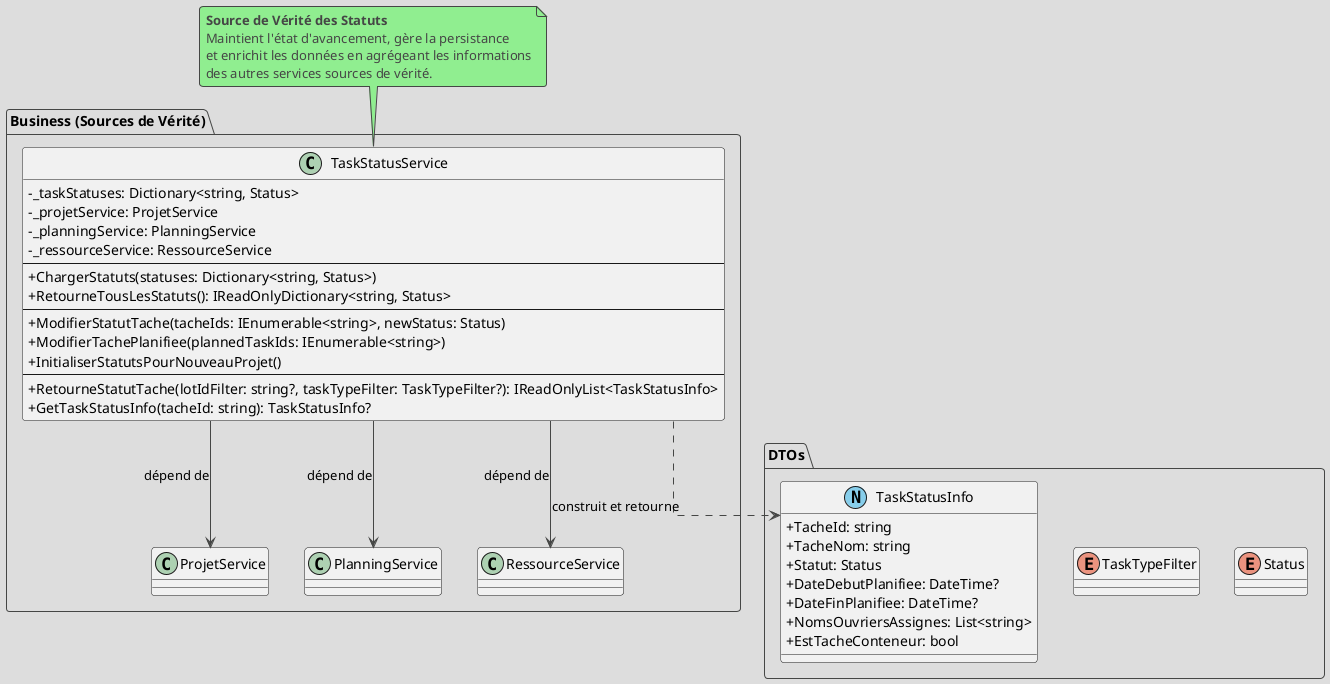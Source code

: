 @startuml
' --- Configuration ---
!theme toy
skinparam linetype ortho
skinparam classAttributeIconSize 0
package "DTOs" {
enum Status
enum TaskTypeFilter
class TaskStatusInfo <<(N,SkyBlue)>> {
+ TacheId: string
+ TacheNom: string
+ Statut: Status
+ DateDebutPlanifiee: DateTime?
+ DateFinPlanifiee: DateTime?
+ NomsOuvriersAssignes: List<string>
+ EstTacheConteneur: bool
}
}
package "Business (Sources de Vérité)" {
class TaskStatusService {
' --- Champs & Dépendances ---
- _taskStatuses: Dictionary<string, Status>
- _projetService: ProjetService
- _planningService: PlanningService
- _ressourceService: RessourceService
--
' --- Méthodes de Persistance ---
+ ChargerStatuts(statuses: Dictionary<string, Status>)
+ RetourneTousLesStatuts(): IReadOnlyDictionary<string, Status>
--
' --- Méthodes de Gestion de l'État ---
+ ModifierStatutTache(tacheIds: IEnumerable<string>, newStatus: Status)
+ ModifierTachePlanifiee(plannedTaskIds: IEnumerable<string>)
+ InitialiserStatutsPourNouveauProjet()
--
' --- Méthodes de Consultation Agrégée ---
+ RetourneStatutTache(lotIdFilter: string?, taskTypeFilter: TaskTypeFilter?): IReadOnlyList<TaskStatusInfo>
+ GetTaskStatusInfo(tacheId: string): TaskStatusInfo?
}

class ProjetService
class PlanningService
class RessourceService
}
' --- Relations ---
TaskStatusService --> ProjetService : "dépend de"
TaskStatusService --> PlanningService : "dépend de"
TaskStatusService --> RessourceService : "dépend de"
TaskStatusService ..> TaskStatusInfo : "construit et retourne"
note top of TaskStatusService
<b>Source de Vérité des Statuts</b>
Maintient l'état d'avancement, gère la persistance
et enrichit les données en agrégeant les informations
des autres services sources de vérité.
end note
@enduml